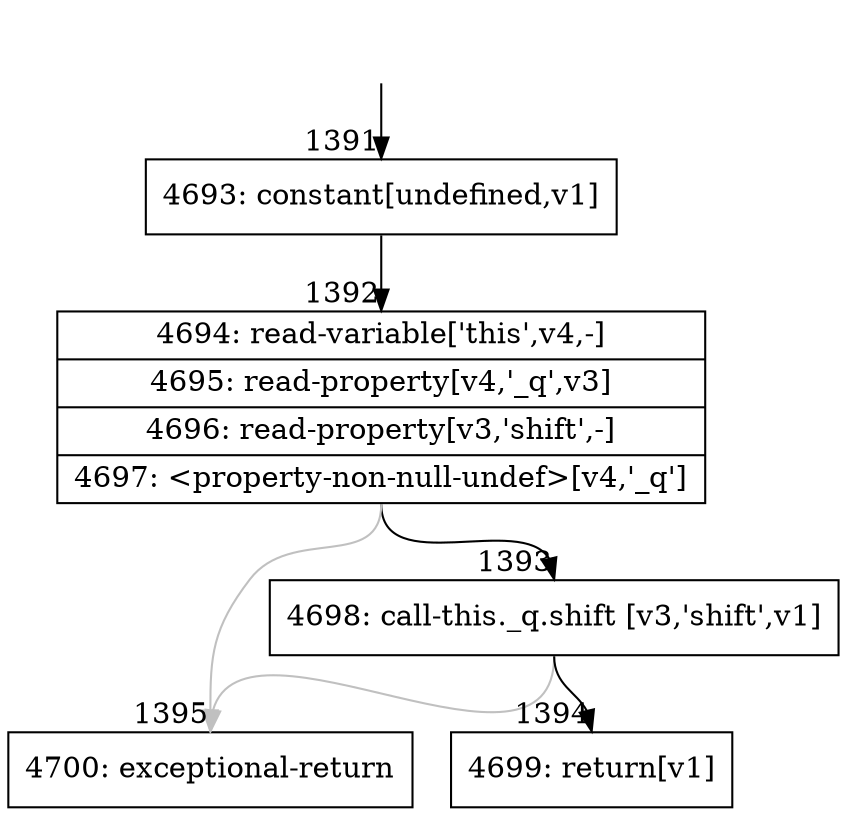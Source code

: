digraph {
rankdir="TD"
BB_entry81[shape=none,label=""];
BB_entry81 -> BB1391 [tailport=s, headport=n, headlabel="    1391"]
BB1391 [shape=record label="{4693: constant[undefined,v1]}" ] 
BB1391 -> BB1392 [tailport=s, headport=n, headlabel="      1392"]
BB1392 [shape=record label="{4694: read-variable['this',v4,-]|4695: read-property[v4,'_q',v3]|4696: read-property[v3,'shift',-]|4697: \<property-non-null-undef\>[v4,'_q']}" ] 
BB1392 -> BB1393 [tailport=s, headport=n, headlabel="      1393"]
BB1392 -> BB1395 [tailport=s, headport=n, color=gray, headlabel="      1395"]
BB1393 [shape=record label="{4698: call-this._q.shift [v3,'shift',v1]}" ] 
BB1393 -> BB1394 [tailport=s, headport=n, headlabel="      1394"]
BB1393 -> BB1395 [tailport=s, headport=n, color=gray]
BB1394 [shape=record label="{4699: return[v1]}" ] 
BB1395 [shape=record label="{4700: exceptional-return}" ] 
//#$~ 2281
}
